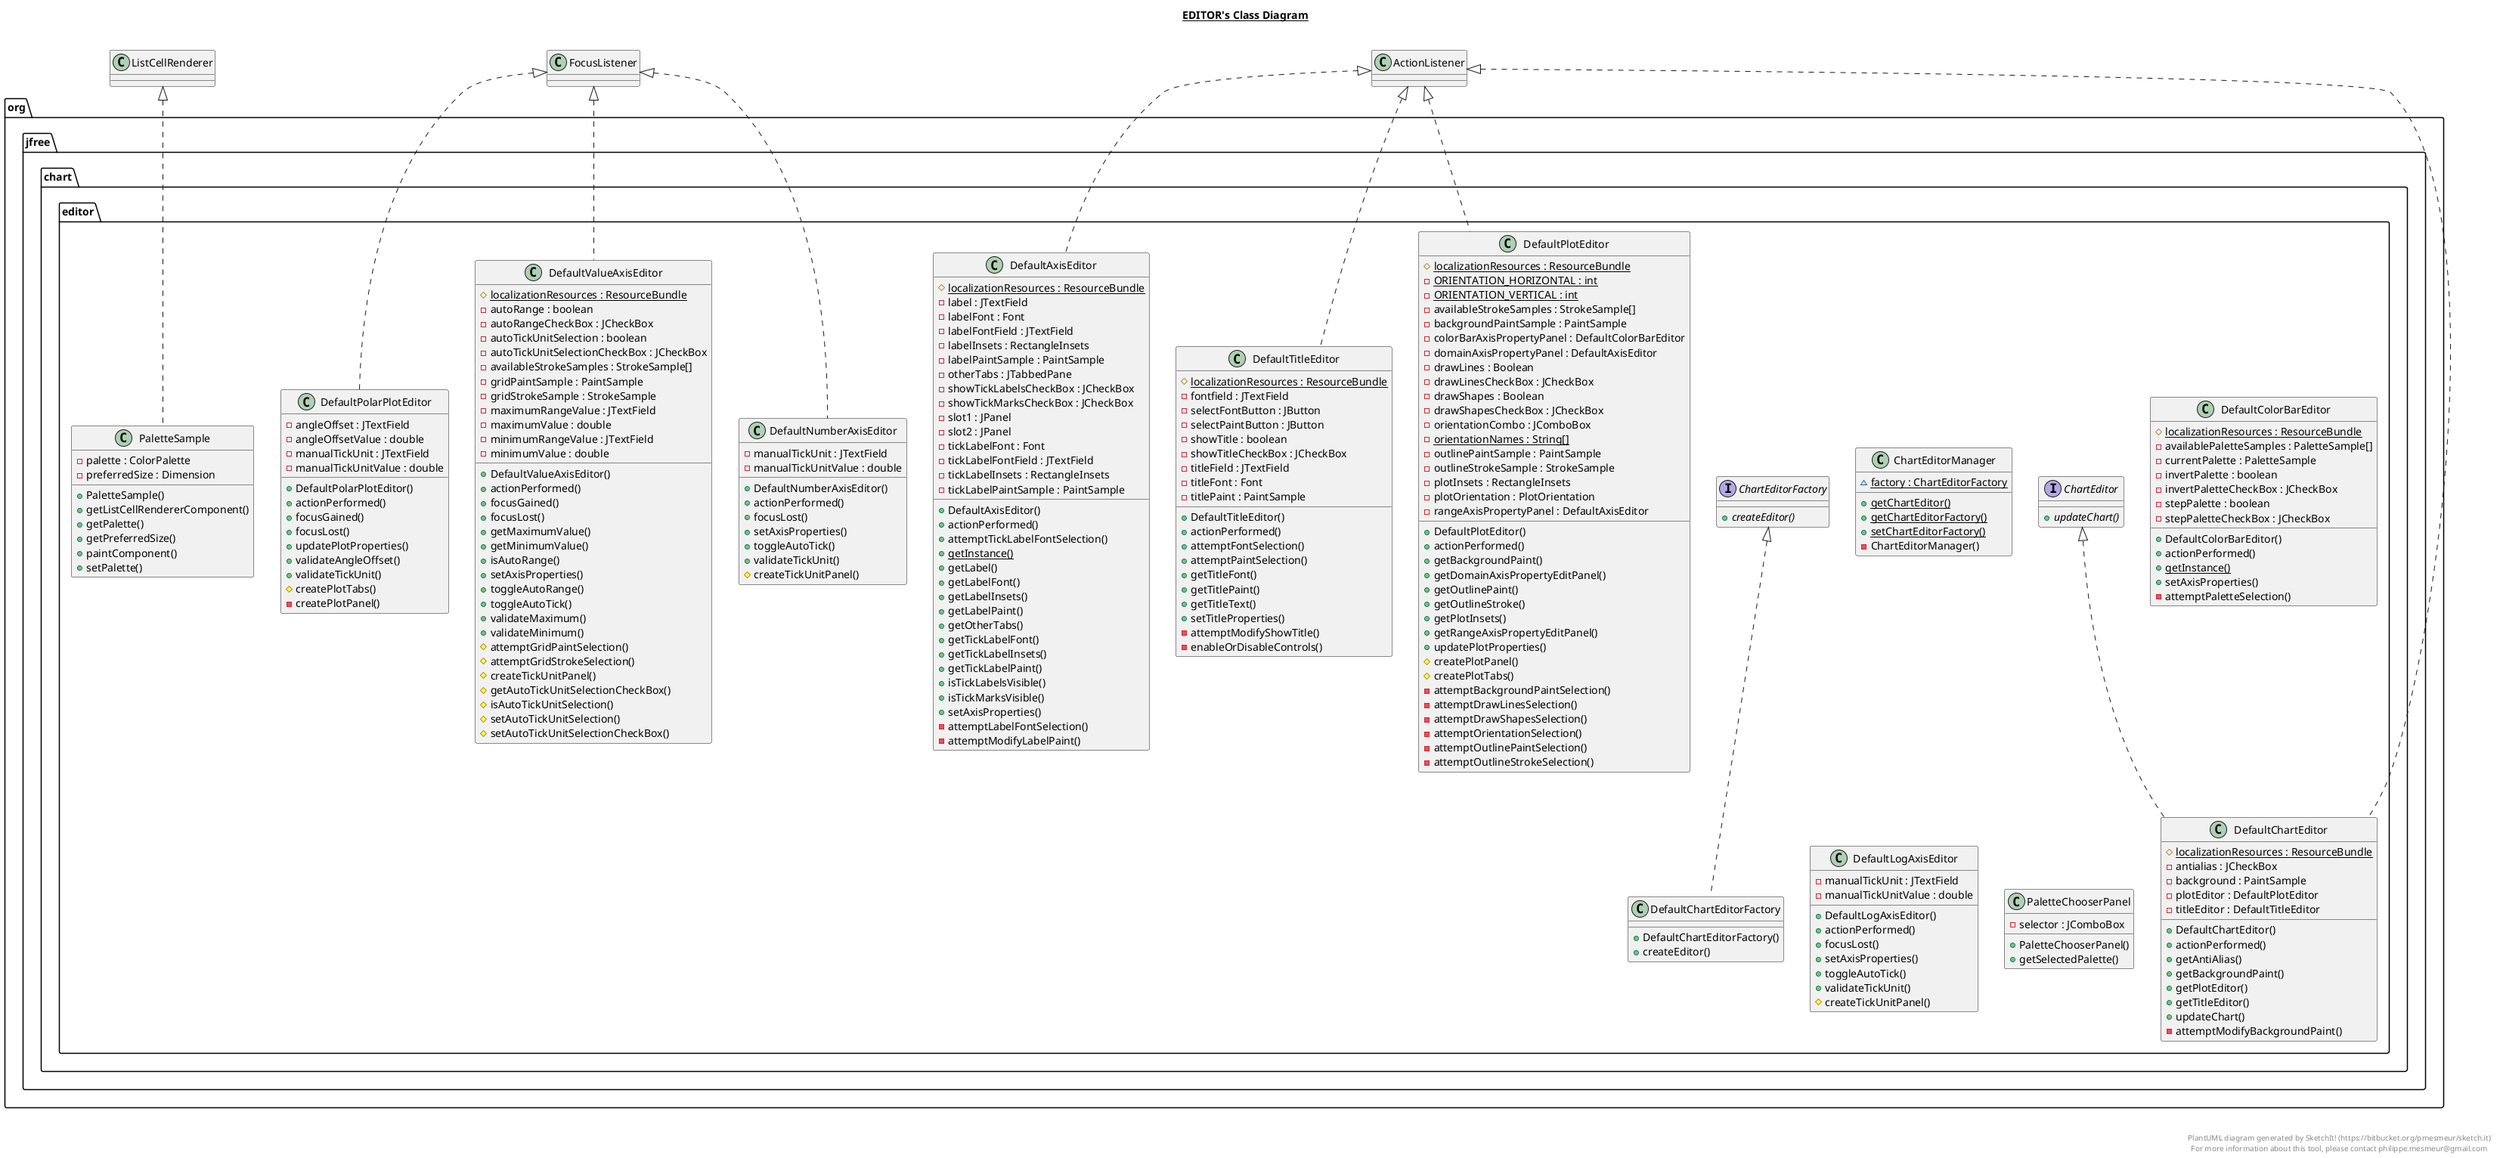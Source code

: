 @startuml

title __EDITOR's Class Diagram__\n

  namespace org.jfree.chart {
    namespace editor {
      interface org.jfree.chart.editor.ChartEditor {
          {abstract} + updateChart()
      }
    }
  }
  

  namespace org.jfree.chart {
    namespace editor {
      interface org.jfree.chart.editor.ChartEditorFactory {
          {abstract} + createEditor()
      }
    }
  }
  

  namespace org.jfree.chart {
    namespace editor {
      class org.jfree.chart.editor.ChartEditorManager {
          {static} ~ factory : ChartEditorFactory
          {static} + getChartEditor()
          {static} + getChartEditorFactory()
          {static} + setChartEditorFactory()
          - ChartEditorManager()
      }
    }
  }
  

  namespace org.jfree.chart {
    namespace editor {
      class org.jfree.chart.editor.DefaultAxisEditor {
          {static} # localizationResources : ResourceBundle
          - label : JTextField
          - labelFont : Font
          - labelFontField : JTextField
          - labelInsets : RectangleInsets
          - labelPaintSample : PaintSample
          - otherTabs : JTabbedPane
          - showTickLabelsCheckBox : JCheckBox
          - showTickMarksCheckBox : JCheckBox
          - slot1 : JPanel
          - slot2 : JPanel
          - tickLabelFont : Font
          - tickLabelFontField : JTextField
          - tickLabelInsets : RectangleInsets
          - tickLabelPaintSample : PaintSample
          + DefaultAxisEditor()
          + actionPerformed()
          + attemptTickLabelFontSelection()
          {static} + getInstance()
          + getLabel()
          + getLabelFont()
          + getLabelInsets()
          + getLabelPaint()
          + getOtherTabs()
          + getTickLabelFont()
          + getTickLabelInsets()
          + getTickLabelPaint()
          + isTickLabelsVisible()
          + isTickMarksVisible()
          + setAxisProperties()
          - attemptLabelFontSelection()
          - attemptModifyLabelPaint()
      }
    }
  }
  

  namespace org.jfree.chart {
    namespace editor {
      class org.jfree.chart.editor.DefaultChartEditor {
          {static} # localizationResources : ResourceBundle
          - antialias : JCheckBox
          - background : PaintSample
          - plotEditor : DefaultPlotEditor
          - titleEditor : DefaultTitleEditor
          + DefaultChartEditor()
          + actionPerformed()
          + getAntiAlias()
          + getBackgroundPaint()
          + getPlotEditor()
          + getTitleEditor()
          + updateChart()
          - attemptModifyBackgroundPaint()
      }
    }
  }
  

  namespace org.jfree.chart {
    namespace editor {
      class org.jfree.chart.editor.DefaultChartEditorFactory {
          + DefaultChartEditorFactory()
          + createEditor()
      }
    }
  }
  

  namespace org.jfree.chart {
    namespace editor {
      class org.jfree.chart.editor.DefaultColorBarEditor {
          {static} # localizationResources : ResourceBundle
          - availablePaletteSamples : PaletteSample[]
          - currentPalette : PaletteSample
          - invertPalette : boolean
          - invertPaletteCheckBox : JCheckBox
          - stepPalette : boolean
          - stepPaletteCheckBox : JCheckBox
          + DefaultColorBarEditor()
          + actionPerformed()
          {static} + getInstance()
          + setAxisProperties()
          - attemptPaletteSelection()
      }
    }
  }
  

  namespace org.jfree.chart {
    namespace editor {
      class org.jfree.chart.editor.DefaultLogAxisEditor {
          - manualTickUnit : JTextField
          - manualTickUnitValue : double
          + DefaultLogAxisEditor()
          + actionPerformed()
          + focusLost()
          + setAxisProperties()
          + toggleAutoTick()
          + validateTickUnit()
          # createTickUnitPanel()
      }
    }
  }
  

  namespace org.jfree.chart {
    namespace editor {
      class org.jfree.chart.editor.DefaultNumberAxisEditor {
          - manualTickUnit : JTextField
          - manualTickUnitValue : double
          + DefaultNumberAxisEditor()
          + actionPerformed()
          + focusLost()
          + setAxisProperties()
          + toggleAutoTick()
          + validateTickUnit()
          # createTickUnitPanel()
      }
    }
  }
  

  namespace org.jfree.chart {
    namespace editor {
      class org.jfree.chart.editor.DefaultPlotEditor {
          {static} # localizationResources : ResourceBundle
          {static} - ORIENTATION_HORIZONTAL : int
          {static} - ORIENTATION_VERTICAL : int
          - availableStrokeSamples : StrokeSample[]
          - backgroundPaintSample : PaintSample
          - colorBarAxisPropertyPanel : DefaultColorBarEditor
          - domainAxisPropertyPanel : DefaultAxisEditor
          - drawLines : Boolean
          - drawLinesCheckBox : JCheckBox
          - drawShapes : Boolean
          - drawShapesCheckBox : JCheckBox
          - orientationCombo : JComboBox
          {static} - orientationNames : String[]
          - outlinePaintSample : PaintSample
          - outlineStrokeSample : StrokeSample
          - plotInsets : RectangleInsets
          - plotOrientation : PlotOrientation
          - rangeAxisPropertyPanel : DefaultAxisEditor
          + DefaultPlotEditor()
          + actionPerformed()
          + getBackgroundPaint()
          + getDomainAxisPropertyEditPanel()
          + getOutlinePaint()
          + getOutlineStroke()
          + getPlotInsets()
          + getRangeAxisPropertyEditPanel()
          + updatePlotProperties()
          # createPlotPanel()
          # createPlotTabs()
          - attemptBackgroundPaintSelection()
          - attemptDrawLinesSelection()
          - attemptDrawShapesSelection()
          - attemptOrientationSelection()
          - attemptOutlinePaintSelection()
          - attemptOutlineStrokeSelection()
      }
    }
  }
  

  namespace org.jfree.chart {
    namespace editor {
      class org.jfree.chart.editor.DefaultPolarPlotEditor {
          - angleOffset : JTextField
          - angleOffsetValue : double
          - manualTickUnit : JTextField
          - manualTickUnitValue : double
          + DefaultPolarPlotEditor()
          + actionPerformed()
          + focusGained()
          + focusLost()
          + updatePlotProperties()
          + validateAngleOffset()
          + validateTickUnit()
          # createPlotTabs()
          - createPlotPanel()
      }
    }
  }
  

  namespace org.jfree.chart {
    namespace editor {
      class org.jfree.chart.editor.DefaultTitleEditor {
          {static} # localizationResources : ResourceBundle
          - fontfield : JTextField
          - selectFontButton : JButton
          - selectPaintButton : JButton
          - showTitle : boolean
          - showTitleCheckBox : JCheckBox
          - titleField : JTextField
          - titleFont : Font
          - titlePaint : PaintSample
          + DefaultTitleEditor()
          + actionPerformed()
          + attemptFontSelection()
          + attemptPaintSelection()
          + getTitleFont()
          + getTitlePaint()
          + getTitleText()
          + setTitleProperties()
          - attemptModifyShowTitle()
          - enableOrDisableControls()
      }
    }
  }
  

  namespace org.jfree.chart {
    namespace editor {
      class org.jfree.chart.editor.DefaultValueAxisEditor {
          {static} # localizationResources : ResourceBundle
          - autoRange : boolean
          - autoRangeCheckBox : JCheckBox
          - autoTickUnitSelection : boolean
          - autoTickUnitSelectionCheckBox : JCheckBox
          - availableStrokeSamples : StrokeSample[]
          - gridPaintSample : PaintSample
          - gridStrokeSample : StrokeSample
          - maximumRangeValue : JTextField
          - maximumValue : double
          - minimumRangeValue : JTextField
          - minimumValue : double
          + DefaultValueAxisEditor()
          + actionPerformed()
          + focusGained()
          + focusLost()
          + getMaximumValue()
          + getMinimumValue()
          + isAutoRange()
          + setAxisProperties()
          + toggleAutoRange()
          + toggleAutoTick()
          + validateMaximum()
          + validateMinimum()
          # attemptGridPaintSelection()
          # attemptGridStrokeSelection()
          # createTickUnitPanel()
          # getAutoTickUnitSelectionCheckBox()
          # isAutoTickUnitSelection()
          # setAutoTickUnitSelection()
          # setAutoTickUnitSelectionCheckBox()
      }
    }
  }
  

  namespace org.jfree.chart {
    namespace editor {
      class org.jfree.chart.editor.PaletteChooserPanel {
          - selector : JComboBox
          + PaletteChooserPanel()
          + getSelectedPalette()
      }
    }
  }
  

  namespace org.jfree.chart {
    namespace editor {
      class org.jfree.chart.editor.PaletteSample {
          - palette : ColorPalette
          - preferredSize : Dimension
          + PaletteSample()
          + getListCellRendererComponent()
          + getPalette()
          + getPreferredSize()
          + paintComponent()
          + setPalette()
      }
    }
  }
  

  org.jfree.chart.editor.DefaultAxisEditor .up.|> ActionListener
  org.jfree.chart.editor.DefaultChartEditor .up.|> ActionListener
  org.jfree.chart.editor.DefaultChartEditor .up.|> ChartEditor
  org.jfree.chart.editor.DefaultChartEditorFactory .up.|> ChartEditorFactory
  org.jfree.chart.editor.DefaultNumberAxisEditor .up.|> FocusListener
  org.jfree.chart.editor.DefaultPlotEditor .up.|> ActionListener
  org.jfree.chart.editor.DefaultPolarPlotEditor .up.|> FocusListener
  org.jfree.chart.editor.DefaultTitleEditor .up.|> ActionListener
  org.jfree.chart.editor.DefaultValueAxisEditor .up.|> FocusListener
  org.jfree.chart.editor.PaletteSample .up.|> ListCellRenderer


right footer


PlantUML diagram generated by SketchIt! (https://bitbucket.org/pmesmeur/sketch.it)
For more information about this tool, please contact philippe.mesmeur@gmail.com
endfooter

@enduml
